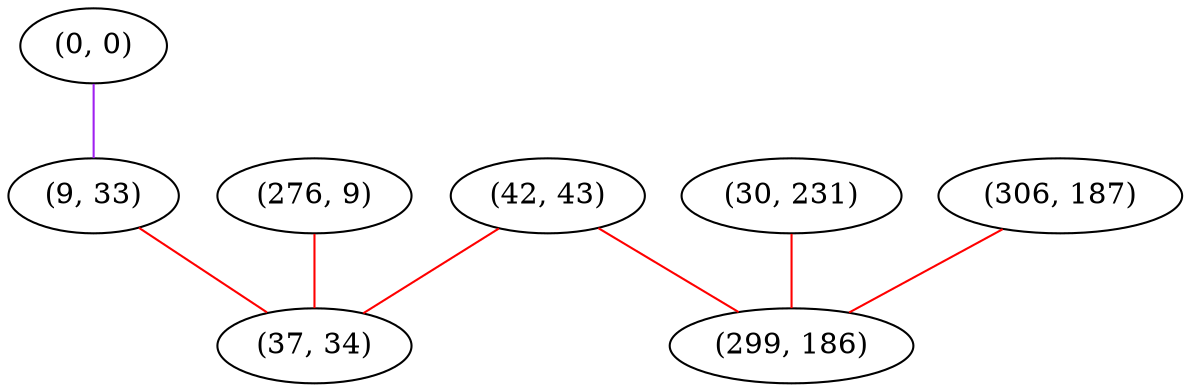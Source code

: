 graph "" {
"(0, 0)";
"(42, 43)";
"(9, 33)";
"(30, 231)";
"(306, 187)";
"(299, 186)";
"(276, 9)";
"(37, 34)";
"(0, 0)" -- "(9, 33)"  [color=purple, key=0, weight=4];
"(42, 43)" -- "(299, 186)"  [color=red, key=0, weight=1];
"(42, 43)" -- "(37, 34)"  [color=red, key=0, weight=1];
"(9, 33)" -- "(37, 34)"  [color=red, key=0, weight=1];
"(30, 231)" -- "(299, 186)"  [color=red, key=0, weight=1];
"(306, 187)" -- "(299, 186)"  [color=red, key=0, weight=1];
"(276, 9)" -- "(37, 34)"  [color=red, key=0, weight=1];
}
